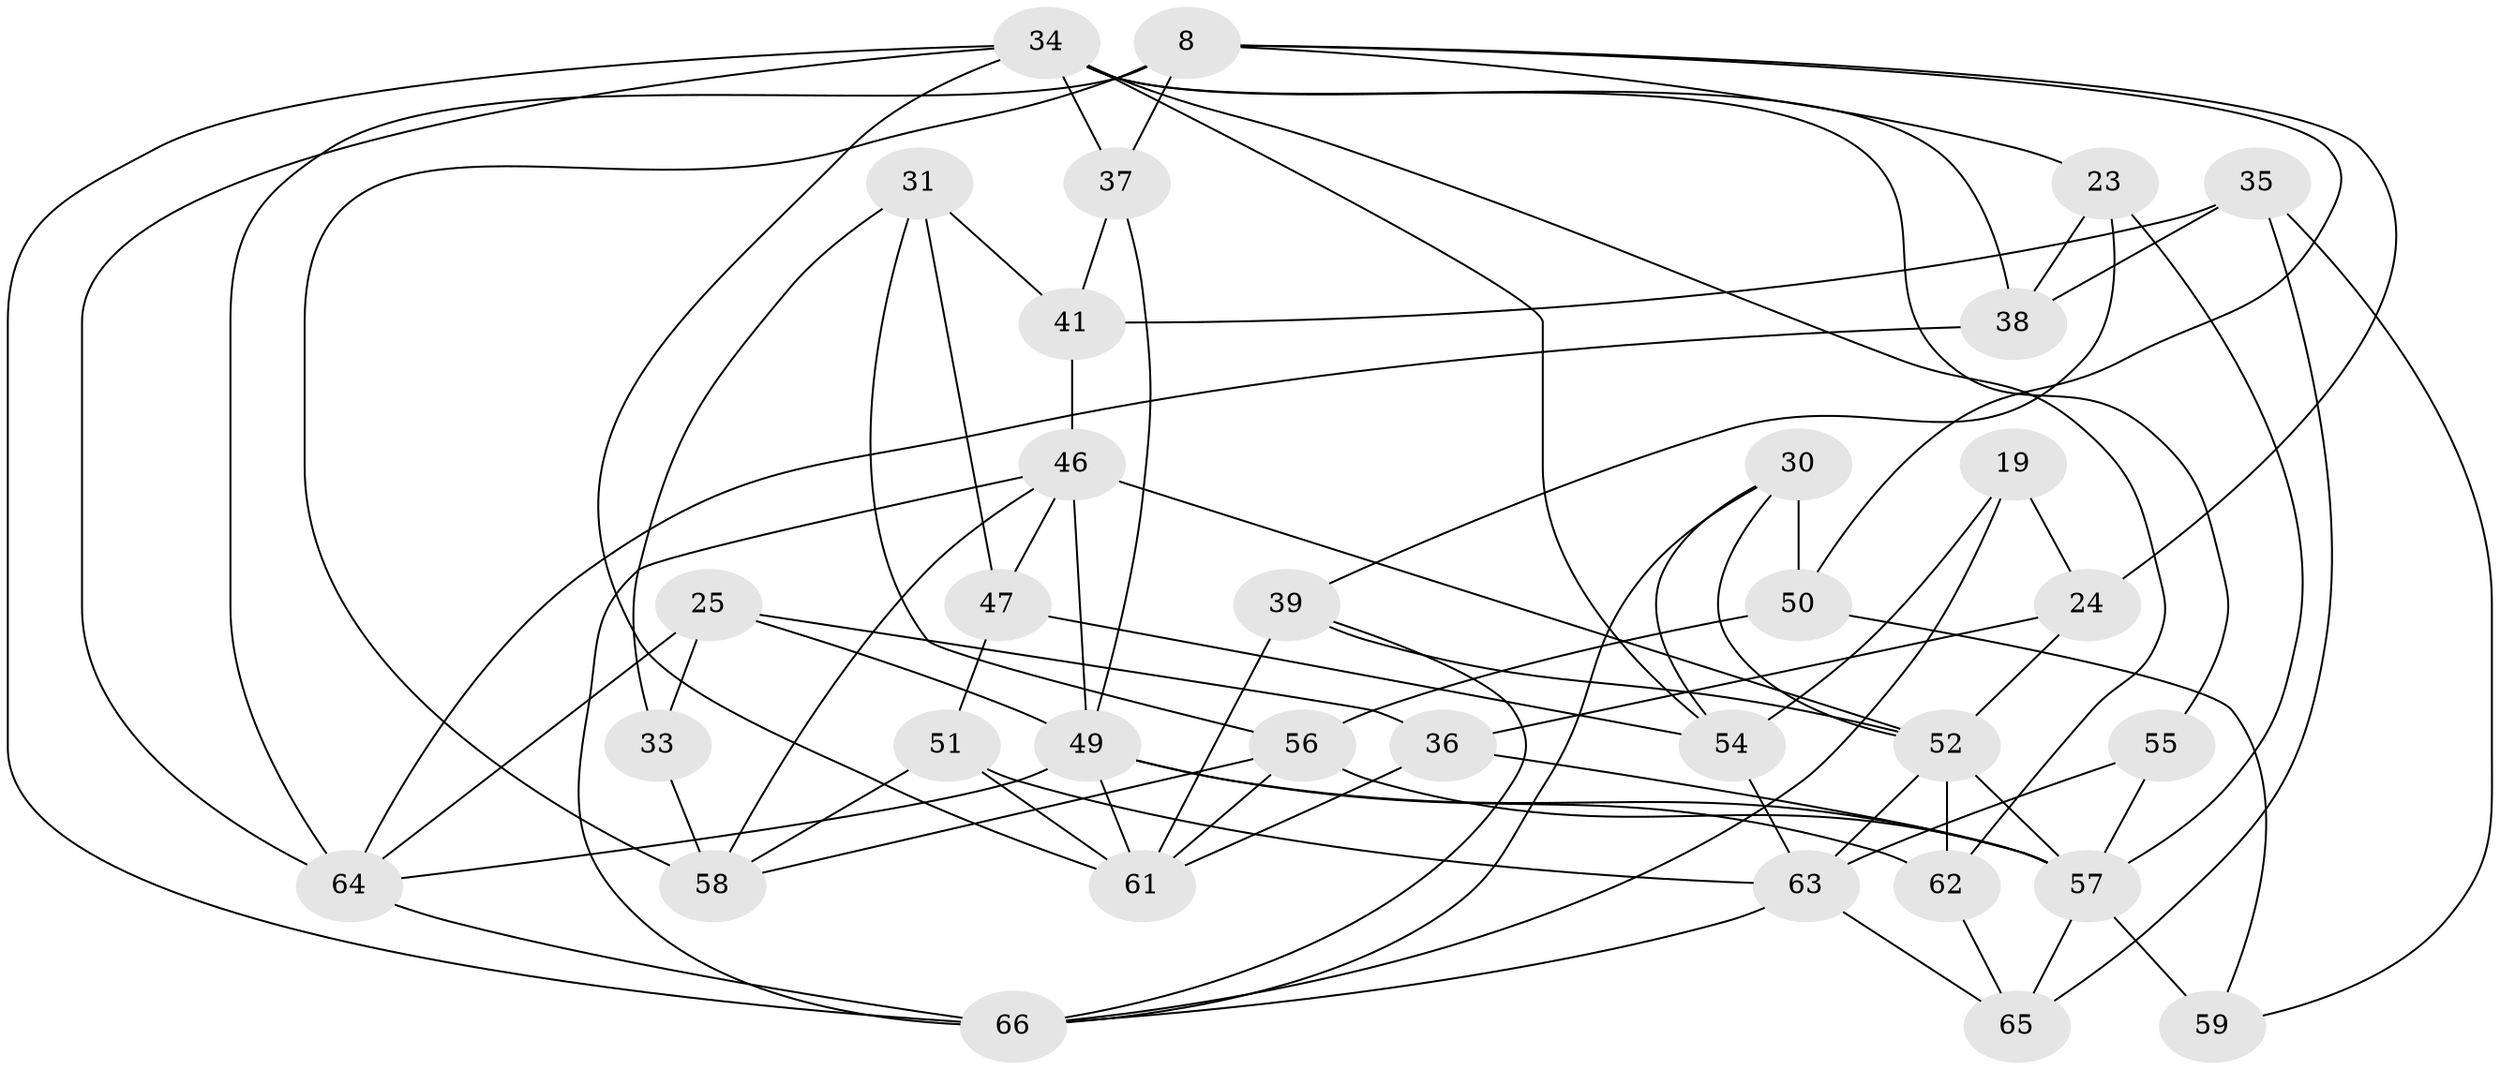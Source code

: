 // original degree distribution, {4: 1.0}
// Generated by graph-tools (version 1.1) at 2025/58/03/09/25 04:58:48]
// undirected, 33 vertices, 79 edges
graph export_dot {
graph [start="1"]
  node [color=gray90,style=filled];
  8 [super="+3+4"];
  19;
  23;
  24;
  25 [super="+15"];
  30;
  31;
  33;
  34 [super="+20+27"];
  35;
  36 [super="+13"];
  37;
  38;
  39;
  41;
  46 [super="+44"];
  47;
  49 [super="+1+14+29"];
  50;
  51;
  52 [super="+40"];
  54 [super="+17"];
  55;
  56 [super="+9"];
  57 [super="+12+45+26+28"];
  58 [super="+43"];
  59;
  61 [super="+10"];
  62 [super="+53"];
  63 [super="+32"];
  64 [super="+7+60"];
  65 [super="+18"];
  66 [super="+48"];
  8 -- 23;
  8 -- 24;
  8 -- 64 [weight=2];
  8 -- 58 [weight=2];
  8 -- 50;
  8 -- 37;
  19 -- 66;
  19 -- 54 [weight=2];
  19 -- 24;
  23 -- 39;
  23 -- 38;
  23 -- 57;
  24 -- 36;
  24 -- 52;
  25 -- 33 [weight=2];
  25 -- 36;
  25 -- 49 [weight=2];
  25 -- 64;
  30 -- 52;
  30 -- 50;
  30 -- 54;
  30 -- 66;
  31 -- 33;
  31 -- 47;
  31 -- 56;
  31 -- 41;
  33 -- 58;
  34 -- 37;
  34 -- 64;
  34 -- 66;
  34 -- 61;
  34 -- 62;
  34 -- 38;
  34 -- 54;
  34 -- 55;
  35 -- 65;
  35 -- 38;
  35 -- 41;
  35 -- 59;
  36 -- 61 [weight=2];
  36 -- 57 [weight=2];
  37 -- 41;
  37 -- 49;
  38 -- 64;
  39 -- 66;
  39 -- 61;
  39 -- 52;
  41 -- 46;
  46 -- 49 [weight=2];
  46 -- 52;
  46 -- 58;
  46 -- 47;
  46 -- 66 [weight=2];
  47 -- 51;
  47 -- 54;
  49 -- 62 [weight=2];
  49 -- 64;
  49 -- 61 [weight=2];
  49 -- 57 [weight=2];
  50 -- 59;
  50 -- 56;
  51 -- 58;
  51 -- 61;
  51 -- 63;
  52 -- 63 [weight=2];
  52 -- 57;
  52 -- 62;
  54 -- 63;
  55 -- 57 [weight=2];
  55 -- 63;
  56 -- 58;
  56 -- 61;
  56 -- 57 [weight=2];
  57 -- 65 [weight=2];
  57 -- 59 [weight=2];
  62 -- 65 [weight=2];
  63 -- 65;
  63 -- 66 [weight=2];
  64 -- 66 [weight=2];
}
